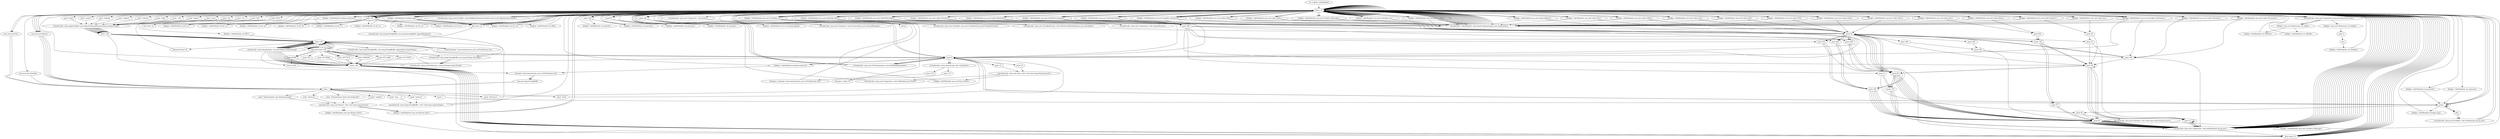digraph "" {
    "r0 := @this: AdvBodyInd"
    "load.r r0"
    "r0 := @this: AdvBodyInd"->"load.r r0";
    "push \"bodyok\""
    "load.r r0"->"push \"bodyok\"";
    "virtualinvoke <java.applet.Applet: java.lang.String getParameter(java.lang.String)>"
    "push \"bodyok\""->"virtualinvoke <java.applet.Applet: java.lang.String getParameter(java.lang.String)>";
    "store.r r87"
    "virtualinvoke <java.applet.Applet: java.lang.String getParameter(java.lang.String)>"->"store.r r87";
    "load.r r87"
    "store.r r87"->"load.r r87";
    "ifnonnull load.r r87"
    "load.r r87"->"ifnonnull load.r r87";
    "push 15648347"
    "ifnonnull load.r r87"->"push 15648347";
    "store.i r87"
    "push 15648347"->"store.i r87";
    "goto load.r r0"
    "store.i r87"->"goto load.r r0";
    "goto load.r r0"->"load.r r0";
    "load.i r87"
    "load.r r0"->"load.i r87";
    "fieldput <AdvBodyInd: int bC_o>"
    "load.i r87"->"fieldput <AdvBodyInd: int bC_o>";
    "fieldput <AdvBodyInd: int bC_o>"->"load.r r0";
    "push \"bodyzu\""
    "load.r r0"->"push \"bodyzu\"";
    "push \"bodyzu\""->"virtualinvoke <java.applet.Applet: java.lang.String getParameter(java.lang.String)>";
    "virtualinvoke <java.applet.Applet: java.lang.String getParameter(java.lang.String)>"->"store.r r87";
    "store.r r87"->"load.r r87";
    "load.r r87"->"ifnonnull load.r r87";
    "push 16711680"
    "ifnonnull load.r r87"->"push 16711680";
    "push 16711680"->"store.i r87";
    "store.i r87"->"goto load.r r0";
    "goto load.r r0"->"load.r r0";
    "load.r r0"->"load.i r87";
    "fieldput <AdvBodyInd: int bC_z>"
    "load.i r87"->"fieldput <AdvBodyInd: int bC_z>";
    "fieldput <AdvBodyInd: int bC_z>"->"load.r r0";
    "push \"zuduen\""
    "load.r r0"->"push \"zuduen\"";
    "push \"zuduen\""->"virtualinvoke <java.applet.Applet: java.lang.String getParameter(java.lang.String)>";
    "virtualinvoke <java.applet.Applet: java.lang.String getParameter(java.lang.String)>"->"store.r r87";
    "store.r r87"->"load.r r87";
    "load.r r87"->"ifnonnull load.r r87";
    "push 16715535"
    "ifnonnull load.r r87"->"push 16715535";
    "push 16715535"->"store.i r87";
    "store.i r87"->"goto load.r r0";
    "goto load.r r0"->"load.r r0";
    "load.r r0"->"load.i r87";
    "fieldput <AdvBodyInd: int bC_d>"
    "load.i r87"->"fieldput <AdvBodyInd: int bC_d>";
    "fieldput <AdvBodyInd: int bC_d>"->"load.r r0";
    "push \"kopf\""
    "load.r r0"->"push \"kopf\"";
    "push \"kopf\""->"virtualinvoke <java.applet.Applet: java.lang.String getParameter(java.lang.String)>";
    "virtualinvoke <java.applet.Applet: java.lang.String getParameter(java.lang.String)>"->"store.r r87";
    "store.r r87"->"load.r r87";
    "load.r r87"->"ifnonnull load.r r87";
    "ifnonnull load.r r87"->"push 15648347";
    "push 15648347"->"store.i r87";
    "store.i r87"->"goto load.r r0";
    "goto load.r r0"->"load.r r0";
    "load.r r0"->"load.i r87";
    "fieldput <AdvBodyInd: int bC_k>"
    "load.i r87"->"fieldput <AdvBodyInd: int bC_k>";
    "fieldput <AdvBodyInd: int bC_k>"->"load.r r0";
    "push \"viel\""
    "load.r r0"->"push \"viel\"";
    "push \"viel\""->"virtualinvoke <java.applet.Applet: java.lang.String getParameter(java.lang.String)>";
    "virtualinvoke <java.applet.Applet: java.lang.String getParameter(java.lang.String)>"->"store.r r87";
    "store.r r87"->"load.r r87";
    "load.r r87"->"ifnonnull load.r r87";
    "push 0"
    "ifnonnull load.r r87"->"push 0";
    "push 0"->"store.i r87";
    "store.i r87"->"goto load.r r0";
    "goto load.r r0"->"load.r r0";
    "load.r r0"->"load.i r87";
    "fieldput <AdvBodyInd: int bC_v>"
    "load.i r87"->"fieldput <AdvBodyInd: int bC_v>";
    "fieldput <AdvBodyInd: int bC_v>"->"load.r r0";
    "push \"augen\""
    "load.r r0"->"push \"augen\"";
    "push \"augen\""->"virtualinvoke <java.applet.Applet: java.lang.String getParameter(java.lang.String)>";
    "virtualinvoke <java.applet.Applet: java.lang.String getParameter(java.lang.String)>"->"store.r r87";
    "store.r r87"->"load.r r87";
    "load.r r87"->"ifnonnull load.r r87";
    "push 255"
    "ifnonnull load.r r87"->"push 255";
    "push 255"->"store.i r87";
    "store.i r87"->"goto load.r r0";
    "goto load.r r0"->"load.r r0";
    "load.r r0"->"load.i r87";
    "fieldput <AdvBodyInd: int bC_a>"
    "load.i r87"->"fieldput <AdvBodyInd: int bC_a>";
    "fieldput <AdvBodyInd: int bC_a>"->"load.r r0";
    "push \"nase\""
    "load.r r0"->"push \"nase\"";
    "push \"nase\""->"virtualinvoke <java.applet.Applet: java.lang.String getParameter(java.lang.String)>";
    "virtualinvoke <java.applet.Applet: java.lang.String getParameter(java.lang.String)>"->"store.r r87";
    "store.r r87"->"load.r r87";
    "load.r r87"->"ifnonnull load.r r87";
    "push 16776960"
    "ifnonnull load.r r87"->"push 16776960";
    "push 16776960"->"store.i r87";
    "store.i r87"->"goto load.r r0";
    "goto load.r r0"->"load.r r0";
    "load.r r0"->"load.i r87";
    "fieldput <AdvBodyInd: int bC_n>"
    "load.i r87"->"fieldput <AdvBodyInd: int bC_n>";
    "fieldput <AdvBodyInd: int bC_n>"->"load.r r0";
    "push \"ok\""
    "load.r r0"->"push \"ok\"";
    "push \"ok\""->"virtualinvoke <java.applet.Applet: java.lang.String getParameter(java.lang.String)>";
    "virtualinvoke <java.applet.Applet: java.lang.String getParameter(java.lang.String)>"->"store.r r87";
    "store.r r87"->"load.r r87";
    "load.r r87"->"ifnonnull load.r r87";
    "push 65280"
    "ifnonnull load.r r87"->"push 65280";
    "push 65280"->"store.i r87";
    "store.i r87"->"goto load.r r0";
    "goto load.r r0"->"load.r r0";
    "load.r r0"->"load.i r87";
    "fieldput <AdvBodyInd: int bC_b>"
    "load.i r87"->"fieldput <AdvBodyInd: int bC_b>";
    "fieldput <AdvBodyInd: int bC_b>"->"load.r r0";
    "push \"wi\""
    "load.r r0"->"push \"wi\"";
    "push \"wi\""->"virtualinvoke <java.applet.Applet: java.lang.String getParameter(java.lang.String)>";
    "virtualinvoke <java.applet.Applet: java.lang.String getParameter(java.lang.String)>"->"store.r r87";
    "store.r r87"->"load.r r87";
    "load.r r87"->"ifnonnull load.r r87";
    "push 16777215"
    "ifnonnull load.r r87"->"push 16777215";
    "push 16777215"->"store.i r87";
    "store.i r87"->"goto load.r r0";
    "goto load.r r0"->"load.r r0";
    "load.r r0"->"load.i r87";
    "fieldput <AdvBodyInd: int bC_w>"
    "load.i r87"->"fieldput <AdvBodyInd: int bC_w>";
    "fieldput <AdvBodyInd: int bC_w>"->"load.r r0";
    "push \"bxc\""
    "load.r r0"->"push \"bxc\"";
    "push \"bxc\""->"virtualinvoke <java.applet.Applet: java.lang.String getParameter(java.lang.String)>";
    "virtualinvoke <java.applet.Applet: java.lang.String getParameter(java.lang.String)>"->"store.r r87";
    "store.r r87"->"load.r r87";
    "load.r r87"->"ifnonnull load.r r87";
    "ifnonnull load.r r87"->"push 65280";
    "store.i $i19"
    "push 65280"->"store.i $i19";
    "store.i $i19"->"goto load.r r0";
    "goto load.r r0"->"load.r r0";
    "load.i $i19"
    "load.r r0"->"load.i $i19";
    "fieldput <AdvBodyInd: int bXC>"
    "load.i $i19"->"fieldput <AdvBodyInd: int bXC>";
    "fieldput <AdvBodyInd: int bXC>"->"load.r r87";
    "load.r r87"->"ifnonnull load.r r87";
    "ifnonnull load.r r87"->"push 16777215";
    "push 16777215"->"store.i r87";
    "store.i r87"->"goto load.r r0";
    "goto load.r r0"->"load.r r0";
    "load.r r0"->"load.i r87";
    "fieldput <AdvBodyInd: int bXD>"
    "load.i r87"->"fieldput <AdvBodyInd: int bXD>";
    "fieldput <AdvBodyInd: int bXD>"->"load.r r0";
    "push \"lang\""
    "load.r r0"->"push \"lang\"";
    "push \"lang\""->"virtualinvoke <java.applet.Applet: java.lang.String getParameter(java.lang.String)>";
    "virtualinvoke <java.applet.Applet: java.lang.String getParameter(java.lang.String)>"->"store.r r87";
    "store.r r87"->"load.r r87";
    "ifnull staticget <java.lang.System: java.io.PrintStream out>"
    "load.r r87"->"ifnull staticget <java.lang.System: java.io.PrintStream out>";
    "ifnull staticget <java.lang.System: java.io.PrintStream out>"->"load.r r87";
    "load.r r87"->"push 0";
    "virtualinvoke <java.lang.String: char charAt(int)>"
    "push 0"->"virtualinvoke <java.lang.String: char charAt(int)>";
    "push 101"
    "virtualinvoke <java.lang.String: char charAt(int)>"->"push 101";
    "ifcmpne.c staticget <java.lang.System: java.io.PrintStream out>"
    "push 101"->"ifcmpne.c staticget <java.lang.System: java.io.PrintStream out>";
    "ifcmpne.c staticget <java.lang.System: java.io.PrintStream out>"->"load.r r0";
    "push 1"
    "load.r r0"->"push 1";
    "fieldput <AdvBodyInd: boolean eng>"
    "push 1"->"fieldput <AdvBodyInd: boolean eng>";
    "fieldput <AdvBodyInd: boolean eng>"->"load.r r0";
    "load.r r0"->"push 0";
    "fieldput <AdvBodyInd: boolean metrisch>"
    "push 0"->"fieldput <AdvBodyInd: boolean metrisch>";
    "staticget <java.lang.System: java.io.PrintStream out>"
    "fieldput <AdvBodyInd: boolean metrisch>"->"staticget <java.lang.System: java.io.PrintStream out>";
    "new java.lang.StringBuffer"
    "staticget <java.lang.System: java.io.PrintStream out>"->"new java.lang.StringBuffer";
    "dup1.r"
    "new java.lang.StringBuffer"->"dup1.r";
    "push \"eng     =\""
    "dup1.r"->"push \"eng     =\"";
    "specialinvoke <java.lang.StringBuffer: void <init>(java.lang.String)>"
    "push \"eng     =\""->"specialinvoke <java.lang.StringBuffer: void <init>(java.lang.String)>";
    "specialinvoke <java.lang.StringBuffer: void <init>(java.lang.String)>"->"load.r r0";
    "fieldget <AdvBodyInd: boolean eng>"
    "load.r r0"->"fieldget <AdvBodyInd: boolean eng>";
    "virtualinvoke <java.lang.StringBuffer: java.lang.StringBuffer append(boolean)>"
    "fieldget <AdvBodyInd: boolean eng>"->"virtualinvoke <java.lang.StringBuffer: java.lang.StringBuffer append(boolean)>";
    "virtualinvoke <java.lang.StringBuffer: java.lang.String toString()>"
    "virtualinvoke <java.lang.StringBuffer: java.lang.StringBuffer append(boolean)>"->"virtualinvoke <java.lang.StringBuffer: java.lang.String toString()>";
    "virtualinvoke <java.io.PrintStream: void println(java.lang.String)>"
    "virtualinvoke <java.lang.StringBuffer: java.lang.String toString()>"->"virtualinvoke <java.io.PrintStream: void println(java.lang.String)>";
    "virtualinvoke <java.io.PrintStream: void println(java.lang.String)>"->"load.r r0";
    "push \"metric\""
    "load.r r0"->"push \"metric\"";
    "push \"metric\""->"virtualinvoke <java.applet.Applet: java.lang.String getParameter(java.lang.String)>";
    "virtualinvoke <java.applet.Applet: java.lang.String getParameter(java.lang.String)>"->"store.r r87";
    "store.r r87"->"staticget <java.lang.System: java.io.PrintStream out>";
    "staticget <java.lang.System: java.io.PrintStream out>"->"new java.lang.StringBuffer";
    "new java.lang.StringBuffer"->"dup1.r";
    "push \"metric=\""
    "dup1.r"->"push \"metric=\"";
    "push \"metric=\""->"specialinvoke <java.lang.StringBuffer: void <init>(java.lang.String)>";
    "specialinvoke <java.lang.StringBuffer: void <init>(java.lang.String)>"->"load.r r87";
    "virtualinvoke <java.lang.StringBuffer: java.lang.StringBuffer append(java.lang.String)>"
    "load.r r87"->"virtualinvoke <java.lang.StringBuffer: java.lang.StringBuffer append(java.lang.String)>";
    "virtualinvoke <java.lang.StringBuffer: java.lang.StringBuffer append(java.lang.String)>"->"virtualinvoke <java.lang.StringBuffer: java.lang.String toString()>";
    "virtualinvoke <java.lang.StringBuffer: java.lang.String toString()>"->"virtualinvoke <java.io.PrintStream: void println(java.lang.String)>";
    "virtualinvoke <java.io.PrintStream: void println(java.lang.String)>"->"load.r r87";
    "ifnonnull load.r r0"
    "load.r r87"->"ifnonnull load.r r0";
    "ifnonnull load.r r0"->"load.r r0";
    "fieldget <AdvBodyInd: boolean metrisch>"
    "load.r r0"->"fieldget <AdvBodyInd: boolean metrisch>";
    "ifne load.r r0"
    "fieldget <AdvBodyInd: boolean metrisch>"->"ifne load.r r0";
    "ifne load.r r0"->"load.r r0";
    "load.r r0"->"fieldget <AdvBodyInd: boolean metrisch>";
    "ifeq load.r r0"
    "fieldget <AdvBodyInd: boolean metrisch>"->"ifeq load.r r0";
    "ifeq load.r r0"->"load.r r87";
    "load.r r87"->"push 0";
    "push 0"->"virtualinvoke <java.lang.String: char charAt(int)>";
    "push 117"
    "virtualinvoke <java.lang.String: char charAt(int)>"->"push 117";
    "ifcmpne.c load.r r0"
    "push 117"->"ifcmpne.c load.r r0";
    "ifcmpne.c load.r r0"->"load.r r0";
    "load.r r0"->"push 0";
    "push 0"->"fieldput <AdvBodyInd: boolean metrisch>";
    "fieldput <AdvBodyInd: boolean metrisch>"->"load.r r0";
    "push 330"
    "load.r r0"->"push 330";
    "fieldput <AdvBodyInd: int gewicht>"
    "push 330"->"fieldput <AdvBodyInd: int gewicht>";
    "fieldput <AdvBodyInd: int gewicht>"->"load.r r0";
    "load.r r0"->"push 330";
    "fieldput <AdvBodyInd: int gewichti>"
    "push 330"->"fieldput <AdvBodyInd: int gewichti>";
    "fieldput <AdvBodyInd: int gewichti>"->"load.r r0";
    "push 87"
    "load.r r0"->"push 87";
    "fieldput <AdvBodyInd: int groessei>"
    "push 87"->"fieldput <AdvBodyInd: int groessei>";
    "fieldput <AdvBodyInd: int groessei>"->"load.r r0";
    "load.r r0"->"push 87";
    "fieldput <AdvBodyInd: int groesse>"
    "push 87"->"fieldput <AdvBodyInd: int groesse>";
    "fieldput <AdvBodyInd: int groesse>"->"load.r r0";
    "fieldget <AdvBodyInd: java.awt.Scrollbar sbGewicht>"
    "load.r r0"->"fieldget <AdvBodyInd: java.awt.Scrollbar sbGewicht>";
    "fieldget <AdvBodyInd: java.awt.Scrollbar sbGewicht>"->"push 0";
    "push 0"->"push 1";
    "push 1"->"push 1";
    "push 1"->"load.r r0";
    "fieldget <AdvBodyInd: int gewichti>"
    "load.r r0"->"fieldget <AdvBodyInd: int gewichti>";
    "fieldget <AdvBodyInd: int gewichti>"->"push 1";
    "add.i"
    "push 1"->"add.i";
    "virtualinvoke <java.awt.Scrollbar: void setValues(int,int,int,int)>"
    "add.i"->"virtualinvoke <java.awt.Scrollbar: void setValues(int,int,int,int)>";
    "virtualinvoke <java.awt.Scrollbar: void setValues(int,int,int,int)>"->"load.r r0";
    "fieldget <AdvBodyInd: java.awt.Scrollbar sbGroesse>"
    "load.r r0"->"fieldget <AdvBodyInd: java.awt.Scrollbar sbGroesse>";
    "fieldget <AdvBodyInd: java.awt.Scrollbar sbGroesse>"->"push 0";
    "push 0"->"push 1";
    "push 1"->"push 1";
    "push 1"->"load.r r0";
    "fieldget <AdvBodyInd: int groessei>"
    "load.r r0"->"fieldget <AdvBodyInd: int groessei>";
    "fieldget <AdvBodyInd: int groessei>"->"push 1";
    "push 1"->"add.i";
    "add.i"->"virtualinvoke <java.awt.Scrollbar: void setValues(int,int,int,int)>";
    "virtualinvoke <java.awt.Scrollbar: void setValues(int,int,int,int)>"->"load.r r0";
    "fieldget <AdvBodyInd: java.awt.Checkbox cu>"
    "load.r r0"->"fieldget <AdvBodyInd: java.awt.Checkbox cu>";
    "virtualinvoke <java.awt.Checkbox: java.awt.CheckboxGroup getCheckboxGroup()>"
    "fieldget <AdvBodyInd: java.awt.Checkbox cu>"->"virtualinvoke <java.awt.Checkbox: java.awt.CheckboxGroup getCheckboxGroup()>";
    "virtualinvoke <java.awt.Checkbox: java.awt.CheckboxGroup getCheckboxGroup()>"->"load.r r0";
    "load.r r0"->"fieldget <AdvBodyInd: java.awt.Checkbox cu>";
    "virtualinvoke <java.awt.CheckboxGroup: void setSelectedCheckbox(java.awt.Checkbox)>"
    "fieldget <AdvBodyInd: java.awt.Checkbox cu>"->"virtualinvoke <java.awt.CheckboxGroup: void setSelectedCheckbox(java.awt.Checkbox)>";
    "virtualinvoke <java.awt.CheckboxGroup: void setSelectedCheckbox(java.awt.Checkbox)>"->"load.r r0";
    "push null"
    "load.r r0"->"push null";
    "fieldput <AdvBodyInd: java.awt.Image bgimg>"
    "push null"->"fieldput <AdvBodyInd: java.awt.Image bgimg>";
    "fieldput <AdvBodyInd: java.awt.Image bgimg>"->"load.r r0";
    "load.r r0"->"push null";
    "virtualinvoke <java.awt.Container: void setLayout(java.awt.LayoutManager)>"
    "push null"->"virtualinvoke <java.awt.Container: void setLayout(java.awt.LayoutManager)>";
    "virtualinvoke <java.awt.Container: void setLayout(java.awt.LayoutManager)>"->"load.r r0";
    "new java.awt.Font"
    "load.r r0"->"new java.awt.Font";
    "new java.awt.Font"->"dup1.r";
    "push \"Helvetica\""
    "dup1.r"->"push \"Helvetica\"";
    "push \"Helvetica\""->"push 0";
    "push 14"
    "push 0"->"push 14";
    "specialinvoke <java.awt.Font: void <init>(java.lang.String,int,int)>"
    "push 14"->"specialinvoke <java.awt.Font: void <init>(java.lang.String,int,int)>";
    "virtualinvoke <java.awt.Component: void setFont(java.awt.Font)>"
    "specialinvoke <java.awt.Font: void <init>(java.lang.String,int,int)>"->"virtualinvoke <java.awt.Component: void setFont(java.awt.Font)>";
    "virtualinvoke <java.awt.Component: void setFont(java.awt.Font)>"->"load.r r0";
    "load.r r0"->"new java.awt.Font";
    "new java.awt.Font"->"dup1.r";
    "push \"Arial\""
    "dup1.r"->"push \"Arial\"";
    "push \"Arial\""->"push 0";
    "push 12"
    "push 0"->"push 12";
    "push 12"->"specialinvoke <java.awt.Font: void <init>(java.lang.String,int,int)>";
    "fieldput <AdvBodyInd: java.awt.Font wFont>"
    "specialinvoke <java.awt.Font: void <init>(java.lang.String,int,int)>"->"fieldput <AdvBodyInd: java.awt.Font wFont>";
    "fieldput <AdvBodyInd: java.awt.Font wFont>"->"load.r r0";
    "load.r r0"->"fieldget <AdvBodyInd: boolean eng>";
    "fieldget <AdvBodyInd: boolean eng>"->"ifeq load.r r0";
    "ifeq load.r r0"->"load.r r0";
    "new java.awt.Button"
    "load.r r0"->"new java.awt.Button";
    "new java.awt.Button"->"dup1.r";
    "push \"informationes about the bodyindex\""
    "dup1.r"->"push \"informationes about the bodyindex\"";
    "specialinvoke <java.awt.Button: void <init>(java.lang.String)>"
    "push \"informationes about the bodyindex\""->"specialinvoke <java.awt.Button: void <init>(java.lang.String)>";
    "fieldput <AdvBodyInd: java.awt.Button info1>"
    "specialinvoke <java.awt.Button: void <init>(java.lang.String)>"->"fieldput <AdvBodyInd: java.awt.Button info1>";
    "fieldput <AdvBodyInd: java.awt.Button info1>"->"load.r r0";
    "load.r r0"->"new java.awt.Button";
    "new java.awt.Button"->"dup1.r";
    "push \"english\""
    "dup1.r"->"push \"english\"";
    "push \"english\""->"specialinvoke <java.awt.Button: void <init>(java.lang.String)>";
    "fieldput <AdvBodyInd: java.awt.Button info2>"
    "specialinvoke <java.awt.Button: void <init>(java.lang.String)>"->"fieldput <AdvBodyInd: java.awt.Button info2>";
    "fieldput <AdvBodyInd: java.awt.Button info2>"->"goto load.r r0";
    "goto load.r r0"->"load.r r0";
    "load.r r0"->"fieldget <AdvBodyInd: java.awt.Scrollbar sbGroesse>";
    "fieldget <AdvBodyInd: java.awt.Scrollbar sbGroesse>"->"load.r r0";
    "virtualinvoke <java.awt.Scrollbar: void addAdjustmentListener(java.awt.event.AdjustmentListener)>"
    "load.r r0"->"virtualinvoke <java.awt.Scrollbar: void addAdjustmentListener(java.awt.event.AdjustmentListener)>";
    "virtualinvoke <java.awt.Scrollbar: void addAdjustmentListener(java.awt.event.AdjustmentListener)>"->"load.r r0";
    "load.r r0"->"fieldget <AdvBodyInd: java.awt.Scrollbar sbGewicht>";
    "fieldget <AdvBodyInd: java.awt.Scrollbar sbGewicht>"->"load.r r0";
    "load.r r0"->"virtualinvoke <java.awt.Scrollbar: void addAdjustmentListener(java.awt.event.AdjustmentListener)>";
    "virtualinvoke <java.awt.Scrollbar: void addAdjustmentListener(java.awt.event.AdjustmentListener)>"->"load.r r0";
    "load.r r0"->"load.r r0";
    "fieldget <AdvBodyInd: java.awt.Label slmetric>"
    "load.r r0"->"fieldget <AdvBodyInd: java.awt.Label slmetric>";
    "virtualinvoke <AdvBodyInd: void insertComponent(java.awt.Component)>"
    "fieldget <AdvBodyInd: java.awt.Label slmetric>"->"virtualinvoke <AdvBodyInd: void insertComponent(java.awt.Component)>";
    "virtualinvoke <AdvBodyInd: void insertComponent(java.awt.Component)>"->"load.r r0";
    "load.r r0"->"load.r r0";
    "fieldget <AdvBodyInd: java.awt.Label slus>"
    "load.r r0"->"fieldget <AdvBodyInd: java.awt.Label slus>";
    "fieldget <AdvBodyInd: java.awt.Label slus>"->"virtualinvoke <AdvBodyInd: void insertComponent(java.awt.Component)>";
    "virtualinvoke <AdvBodyInd: void insertComponent(java.awt.Component)>"->"load.r r0";
    "load.r r0"->"load.r r0";
    "fieldget <AdvBodyInd: java.awt.Button info1>"
    "load.r r0"->"fieldget <AdvBodyInd: java.awt.Button info1>";
    "fieldget <AdvBodyInd: java.awt.Button info1>"->"virtualinvoke <AdvBodyInd: void insertComponent(java.awt.Component)>";
    "virtualinvoke <AdvBodyInd: void insertComponent(java.awt.Component)>"->"load.r r0";
    "load.r r0"->"load.r r0";
    "fieldget <AdvBodyInd: java.awt.Checkbox cm>"
    "load.r r0"->"fieldget <AdvBodyInd: java.awt.Checkbox cm>";
    "fieldget <AdvBodyInd: java.awt.Checkbox cm>"->"virtualinvoke <AdvBodyInd: void insertComponent(java.awt.Component)>";
    "virtualinvoke <AdvBodyInd: void insertComponent(java.awt.Component)>"->"load.r r0";
    "load.r r0"->"load.r r0";
    "load.r r0"->"fieldget <AdvBodyInd: java.awt.Checkbox cu>";
    "fieldget <AdvBodyInd: java.awt.Checkbox cu>"->"virtualinvoke <AdvBodyInd: void insertComponent(java.awt.Component)>";
    "virtualinvoke <AdvBodyInd: void insertComponent(java.awt.Component)>"->"load.r r0";
    "load.r r0"->"load.r r0";
    "fieldget <AdvBodyInd: java.awt.TextField alter>"
    "load.r r0"->"fieldget <AdvBodyInd: java.awt.TextField alter>";
    "fieldget <AdvBodyInd: java.awt.TextField alter>"->"virtualinvoke <AdvBodyInd: void insertComponent(java.awt.Component)>";
    "virtualinvoke <AdvBodyInd: void insertComponent(java.awt.Component)>"->"load.r r0";
    "load.r r0"->"load.r r0";
    "load.r r0"->"fieldget <AdvBodyInd: java.awt.Scrollbar sbGroesse>";
    "fieldget <AdvBodyInd: java.awt.Scrollbar sbGroesse>"->"virtualinvoke <AdvBodyInd: void insertComponent(java.awt.Component)>";
    "virtualinvoke <AdvBodyInd: void insertComponent(java.awt.Component)>"->"load.r r0";
    "load.r r0"->"load.r r0";
    "load.r r0"->"fieldget <AdvBodyInd: java.awt.Scrollbar sbGewicht>";
    "fieldget <AdvBodyInd: java.awt.Scrollbar sbGewicht>"->"virtualinvoke <AdvBodyInd: void insertComponent(java.awt.Component)>";
    "virtualinvoke <AdvBodyInd: void insertComponent(java.awt.Component)>"->"load.r r0";
    "load.r r0"->"fieldget <AdvBodyInd: boolean eng>";
    "fieldget <AdvBodyInd: boolean eng>"->"ifeq load.r r0";
    "ifeq load.r r0"->"load.r r0";
    "load.r r0"->"load.r r0";
    "fieldget <AdvBodyInd: java.awt.Label slAltere>"
    "load.r r0"->"fieldget <AdvBodyInd: java.awt.Label slAltere>";
    "fieldget <AdvBodyInd: java.awt.Label slAltere>"->"virtualinvoke <AdvBodyInd: void insertComponent(java.awt.Component)>";
    "virtualinvoke <AdvBodyInd: void insertComponent(java.awt.Component)>"->"load.r r0";
    "load.r r0"->"load.r r0";
    "fieldget <AdvBodyInd: java.awt.Label slGroessee>"
    "load.r r0"->"fieldget <AdvBodyInd: java.awt.Label slGroessee>";
    "fieldget <AdvBodyInd: java.awt.Label slGroessee>"->"virtualinvoke <AdvBodyInd: void insertComponent(java.awt.Component)>";
    "virtualinvoke <AdvBodyInd: void insertComponent(java.awt.Component)>"->"load.r r0";
    "load.r r0"->"load.r r0";
    "fieldget <AdvBodyInd: java.awt.Label slGewichte>"
    "load.r r0"->"fieldget <AdvBodyInd: java.awt.Label slGewichte>";
    "fieldget <AdvBodyInd: java.awt.Label slGewichte>"->"virtualinvoke <AdvBodyInd: void insertComponent(java.awt.Component)>";
    "virtualinvoke <AdvBodyInd: void insertComponent(java.awt.Component)>"->"load.r r0";
    "load.r r0"->"load.r r0";
    "fieldget <AdvBodyInd: java.awt.Label slGre>"
    "load.r r0"->"fieldget <AdvBodyInd: java.awt.Label slGre>";
    "fieldget <AdvBodyInd: java.awt.Label slGre>"->"virtualinvoke <AdvBodyInd: void insertComponent(java.awt.Component)>";
    "virtualinvoke <AdvBodyInd: void insertComponent(java.awt.Component)>"->"load.r r0";
    "load.r r0"->"load.r r0";
    "fieldget <AdvBodyInd: java.awt.Label slGee>"
    "load.r r0"->"fieldget <AdvBodyInd: java.awt.Label slGee>";
    "fieldget <AdvBodyInd: java.awt.Label slGee>"->"virtualinvoke <AdvBodyInd: void insertComponent(java.awt.Component)>";
    "virtualinvoke <AdvBodyInd: void insertComponent(java.awt.Component)>"->"load.r r0";
    "load.r r0"->"load.r r0";
    "fieldget <AdvBodyInd: java.awt.Label slZ1e>"
    "load.r r0"->"fieldget <AdvBodyInd: java.awt.Label slZ1e>";
    "fieldget <AdvBodyInd: java.awt.Label slZ1e>"->"virtualinvoke <AdvBodyInd: void insertComponent(java.awt.Component)>";
    "virtualinvoke <AdvBodyInd: void insertComponent(java.awt.Component)>"->"load.r r0";
    "load.r r0"->"load.r r0";
    "fieldget <AdvBodyInd: java.awt.Label slZ2e>"
    "load.r r0"->"fieldget <AdvBodyInd: java.awt.Label slZ2e>";
    "fieldget <AdvBodyInd: java.awt.Label slZ2e>"->"virtualinvoke <AdvBodyInd: void insertComponent(java.awt.Component)>";
    "virtualinvoke <AdvBodyInd: void insertComponent(java.awt.Component)>"->"load.r r0";
    "load.r r0"->"load.r r0";
    "fieldget <AdvBodyInd: java.awt.Label slZ3e>"
    "load.r r0"->"fieldget <AdvBodyInd: java.awt.Label slZ3e>";
    "fieldget <AdvBodyInd: java.awt.Label slZ3e>"->"virtualinvoke <AdvBodyInd: void insertComponent(java.awt.Component)>";
    "virtualinvoke <AdvBodyInd: void insertComponent(java.awt.Component)>"->"goto load.r r0";
    "goto load.r r0"->"load.r r0";
    "new java.awt.TextArea"
    "load.r r0"->"new java.awt.TextArea";
    "new java.awt.TextArea"->"dup1.r";
    "push \"\""
    "dup1.r"->"push \"\"";
    "push \"\""->"push 1";
    "push 40"
    "push 1"->"push 40";
    "specialinvoke <java.awt.TextArea: void <init>(java.lang.String,int,int)>"
    "push 40"->"specialinvoke <java.awt.TextArea: void <init>(java.lang.String,int,int)>";
    "fieldput <AdvBodyInd: java.awt.TextArea tMessage>"
    "specialinvoke <java.awt.TextArea: void <init>(java.lang.String,int,int)>"->"fieldput <AdvBodyInd: java.awt.TextArea tMessage>";
    "fieldput <AdvBodyInd: java.awt.TextArea tMessage>"->"load.r r0";
    "load.r r0"->"load.r r0";
    "fieldget <AdvBodyInd: java.awt.TextArea tMessage>"
    "load.r r0"->"fieldget <AdvBodyInd: java.awt.TextArea tMessage>";
    "fieldget <AdvBodyInd: java.awt.TextArea tMessage>"->"virtualinvoke <AdvBodyInd: void insertComponent(java.awt.Component)>";
    "virtualinvoke <AdvBodyInd: void insertComponent(java.awt.Component)>"->"load.r r0";
    "load.r r0"->"load.r r0";
    "fieldget <AdvBodyInd: java.awt.TextField status>"
    "load.r r0"->"fieldget <AdvBodyInd: java.awt.TextField status>";
    "fieldget <AdvBodyInd: java.awt.TextField status>"->"virtualinvoke <AdvBodyInd: void insertComponent(java.awt.Component)>";
    "virtualinvoke <AdvBodyInd: void insertComponent(java.awt.Component)>"->"load.r r0";
    "load.r r0"->"load.r r0";
    "fieldget <AdvBodyInd: java.awt.TextField infoge>"
    "load.r r0"->"fieldget <AdvBodyInd: java.awt.TextField infoge>";
    "fieldget <AdvBodyInd: java.awt.TextField infoge>"->"virtualinvoke <AdvBodyInd: void insertComponent(java.awt.Component)>";
    "virtualinvoke <AdvBodyInd: void insertComponent(java.awt.Component)>"->"load.r r0";
    "load.r r0"->"load.r r0";
    "fieldget <AdvBodyInd: java.awt.TextField comment>"
    "load.r r0"->"fieldget <AdvBodyInd: java.awt.TextField comment>";
    "fieldget <AdvBodyInd: java.awt.TextField comment>"->"virtualinvoke <AdvBodyInd: void insertComponent(java.awt.Component)>";
    "virtualinvoke <AdvBodyInd: void insertComponent(java.awt.Component)>"->"load.r r0";
    "load.r r0"->"fieldget <AdvBodyInd: boolean eng>";
    "fieldget <AdvBodyInd: boolean eng>"->"ifeq load.r r0";
    "ifeq load.r r0"->"load.r r0";
    "load.r r0"->"fieldget <AdvBodyInd: java.awt.Label slAltere>";
    "push 30"
    "fieldget <AdvBodyInd: java.awt.Label slAltere>"->"push 30";
    "push 5"
    "push 30"->"push 5";
    "push 150"
    "push 5"->"push 150";
    "push 20"
    "push 150"->"push 20";
    "virtualinvoke <java.awt.Component: void setBounds(int,int,int,int)>"
    "push 20"->"virtualinvoke <java.awt.Component: void setBounds(int,int,int,int)>";
    "virtualinvoke <java.awt.Component: void setBounds(int,int,int,int)>"->"load.r r0";
    "load.r r0"->"fieldget <AdvBodyInd: java.awt.Label slGroessee>";
    "push 100"
    "fieldget <AdvBodyInd: java.awt.Label slGroessee>"->"push 100";
    "push 100"->"push 30";
    "push 60"
    "push 30"->"push 60";
    "push 60"->"push 20";
    "push 20"->"virtualinvoke <java.awt.Component: void setBounds(int,int,int,int)>";
    "virtualinvoke <java.awt.Component: void setBounds(int,int,int,int)>"->"load.r r0";
    "load.r r0"->"fieldget <AdvBodyInd: java.awt.Label slGewichte>";
    "push 180"
    "fieldget <AdvBodyInd: java.awt.Label slGewichte>"->"push 180";
    "push 180"->"push 30";
    "push 30"->"push 60";
    "push 60"->"push 20";
    "push 20"->"virtualinvoke <java.awt.Component: void setBounds(int,int,int,int)>";
    "virtualinvoke <java.awt.Component: void setBounds(int,int,int,int)>"->"load.r r0";
    "load.r r0"->"fieldget <AdvBodyInd: java.awt.Label slGre>";
    "fieldget <AdvBodyInd: java.awt.Label slGre>"->"push 30";
    "push 120"
    "push 30"->"push 120";
    "push 55"
    "push 120"->"push 55";
    "push 55"->"push 20";
    "push 20"->"virtualinvoke <java.awt.Component: void setBounds(int,int,int,int)>";
    "virtualinvoke <java.awt.Component: void setBounds(int,int,int,int)>"->"load.r r0";
    "load.r r0"->"fieldget <AdvBodyInd: java.awt.Label slGee>";
    "push 250"
    "fieldget <AdvBodyInd: java.awt.Label slGee>"->"push 250";
    "push 250"->"push 120";
    "push 50"
    "push 120"->"push 50";
    "push 50"->"push 20";
    "push 20"->"virtualinvoke <java.awt.Component: void setBounds(int,int,int,int)>";
    "virtualinvoke <java.awt.Component: void setBounds(int,int,int,int)>"->"load.r r0";
    "load.r r0"->"fieldget <AdvBodyInd: java.awt.Label slZ1e>";
    "fieldget <AdvBodyInd: java.awt.Label slZ1e>"->"push 30";
    "push 220"
    "push 30"->"push 220";
    "push 140"
    "push 220"->"push 140";
    "push 140"->"push 20";
    "push 20"->"virtualinvoke <java.awt.Component: void setBounds(int,int,int,int)>";
    "virtualinvoke <java.awt.Component: void setBounds(int,int,int,int)>"->"load.r r0";
    "load.r r0"->"fieldget <AdvBodyInd: java.awt.Label slZ2e>";
    "fieldget <AdvBodyInd: java.awt.Label slZ2e>"->"push 30";
    "push 240"
    "push 30"->"push 240";
    "push 240"->"push 140";
    "push 140"->"push 20";
    "push 20"->"virtualinvoke <java.awt.Component: void setBounds(int,int,int,int)>";
    "virtualinvoke <java.awt.Component: void setBounds(int,int,int,int)>"->"load.r r0";
    "load.r r0"->"fieldget <AdvBodyInd: java.awt.Label slZ3e>";
    "fieldget <AdvBodyInd: java.awt.Label slZ3e>"->"push 30";
    "push 260"
    "push 30"->"push 260";
    "push 260"->"push 140";
    "push 140"->"push 20";
    "push 20"->"virtualinvoke <java.awt.Component: void setBounds(int,int,int,int)>";
    "virtualinvoke <java.awt.Component: void setBounds(int,int,int,int)>"->"goto load.r r0";
    "goto load.r r0"->"load.r r0";
    "load.r r0"->"fieldget <AdvBodyInd: java.awt.TextField alter>";
    "fieldget <AdvBodyInd: java.awt.TextField alter>"->"push 180";
    "push 180"->"push 5";
    "push 5"->"push 40";
    "push 40"->"push 20";
    "push 20"->"virtualinvoke <java.awt.Component: void setBounds(int,int,int,int)>";
    "virtualinvoke <java.awt.Component: void setBounds(int,int,int,int)>"->"load.r r0";
    "load.r r0"->"fieldget <AdvBodyInd: java.awt.TextField infoge>";
    "fieldget <AdvBodyInd: java.awt.TextField infoge>"->"push 180";
    "push 180"->"push 220";
    "push 220"->"push 60";
    "push 60"->"push 20";
    "push 20"->"virtualinvoke <java.awt.Component: void setBounds(int,int,int,int)>";
    "virtualinvoke <java.awt.Component: void setBounds(int,int,int,int)>"->"load.r r0";
    "load.r r0"->"fieldget <AdvBodyInd: java.awt.TextField status>";
    "fieldget <AdvBodyInd: java.awt.TextField status>"->"push 180";
    "push 180"->"push 240";
    "push 240"->"push 60";
    "push 60"->"push 20";
    "push 20"->"virtualinvoke <java.awt.Component: void setBounds(int,int,int,int)>";
    "virtualinvoke <java.awt.Component: void setBounds(int,int,int,int)>"->"load.r r0";
    "load.r r0"->"fieldget <AdvBodyInd: java.awt.TextField comment>";
    "fieldget <AdvBodyInd: java.awt.TextField comment>"->"push 180";
    "push 180"->"push 260";
    "push 260"->"push 60";
    "push 60"->"push 20";
    "push 20"->"virtualinvoke <java.awt.Component: void setBounds(int,int,int,int)>";
    "virtualinvoke <java.awt.Component: void setBounds(int,int,int,int)>"->"load.r r0";
    "load.r r0"->"fieldget <AdvBodyInd: java.awt.TextArea tMessage>";
    "fieldget <AdvBodyInd: java.awt.TextArea tMessage>"->"push 30";
    "push 285"
    "push 30"->"push 285";
    "push 440"
    "push 285"->"push 440";
    "push 440"->"push 100";
    "push 100"->"virtualinvoke <java.awt.Component: void setBounds(int,int,int,int)>";
    "virtualinvoke <java.awt.Component: void setBounds(int,int,int,int)>"->"load.r r0";
    "load.r r0"->"fieldget <AdvBodyInd: java.awt.Button info1>";
    "fieldget <AdvBodyInd: java.awt.Button info1>"->"push 30";
    "push 385"
    "push 30"->"push 385";
    "push 385"->"push 440";
    "push 440"->"push 20";
    "push 20"->"virtualinvoke <java.awt.Component: void setBounds(int,int,int,int)>";
    "virtualinvoke <java.awt.Component: void setBounds(int,int,int,int)>"->"load.r r0";
    "load.r r0"->"fieldget <AdvBodyInd: java.awt.Scrollbar sbGroesse>";
    "fieldget <AdvBodyInd: java.awt.Scrollbar sbGroesse>"->"push 100";
    "push 100"->"push 50";
    "push 50"->"push 60";
    "push 60"->"push 150";
    "push 150"->"virtualinvoke <java.awt.Component: void setBounds(int,int,int,int)>";
    "virtualinvoke <java.awt.Component: void setBounds(int,int,int,int)>"->"load.r r0";
    "load.r r0"->"fieldget <AdvBodyInd: java.awt.Scrollbar sbGewicht>";
    "fieldget <AdvBodyInd: java.awt.Scrollbar sbGewicht>"->"push 180";
    "push 180"->"push 50";
    "push 50"->"push 60";
    "push 60"->"push 150";
    "push 150"->"virtualinvoke <java.awt.Component: void setBounds(int,int,int,int)>";
    "virtualinvoke <java.awt.Component: void setBounds(int,int,int,int)>"->"load.r r0";
    "load.r r0"->"fieldget <AdvBodyInd: java.awt.TextField status>";
    "fieldget <AdvBodyInd: java.awt.TextField status>"->"push 0";
    "virtualinvoke <java.awt.TextComponent: void setEditable(boolean)>"
    "push 0"->"virtualinvoke <java.awt.TextComponent: void setEditable(boolean)>";
    "virtualinvoke <java.awt.TextComponent: void setEditable(boolean)>"->"load.r r0";
    "load.r r0"->"fieldget <AdvBodyInd: java.awt.TextField comment>";
    "fieldget <AdvBodyInd: java.awt.TextField comment>"->"push 0";
    "push 0"->"virtualinvoke <java.awt.TextComponent: void setEditable(boolean)>";
    "virtualinvoke <java.awt.TextComponent: void setEditable(boolean)>"->"load.r r0";
    "load.r r0"->"fieldget <AdvBodyInd: java.awt.TextField infoge>";
    "fieldget <AdvBodyInd: java.awt.TextField infoge>"->"push 0";
    "push 0"->"virtualinvoke <java.awt.TextComponent: void setEditable(boolean)>";
    "virtualinvoke <java.awt.TextComponent: void setEditable(boolean)>"->"load.r r0";
    "load.r r0"->"load.r r0";
    "virtualinvoke <java.awt.Component: java.awt.Dimension size()>"
    "load.r r0"->"virtualinvoke <java.awt.Component: java.awt.Dimension size()>";
    "fieldget <java.awt.Dimension: int height>"
    "virtualinvoke <java.awt.Component: java.awt.Dimension size()>"->"fieldget <java.awt.Dimension: int height>";
    "push 2"
    "fieldget <java.awt.Dimension: int height>"->"push 2";
    "div.i"
    "push 2"->"div.i";
    "fieldput <AdvBodyInd: int bHeight>"
    "div.i"->"fieldput <AdvBodyInd: int bHeight>";
    "fieldput <AdvBodyInd: int bHeight>"->"load.r r0";
    "load.r r0"->"load.r r0";
    "load.r r0"->"virtualinvoke <java.awt.Component: java.awt.Dimension size()>";
    "fieldget <java.awt.Dimension: int width>"
    "virtualinvoke <java.awt.Component: java.awt.Dimension size()>"->"fieldget <java.awt.Dimension: int width>";
    "fieldput <AdvBodyInd: int bWidth>"
    "fieldget <java.awt.Dimension: int width>"->"fieldput <AdvBodyInd: int bWidth>";
    "fieldput <AdvBodyInd: int bWidth>"->"load.r r0";
    "load.r r0"->"load.r r0";
    "load.r r0"->"virtualinvoke <java.awt.Component: java.awt.Dimension size()>";
    "virtualinvoke <java.awt.Component: java.awt.Dimension size()>"->"fieldget <java.awt.Dimension: int width>";
    "fieldput <AdvBodyInd: int aWidth>"
    "fieldget <java.awt.Dimension: int width>"->"fieldput <AdvBodyInd: int aWidth>";
    "fieldput <AdvBodyInd: int aWidth>"->"load.r r0";
    "load.r r0"->"fieldget <AdvBodyInd: java.awt.Checkbox cm>";
    "fieldget <AdvBodyInd: java.awt.Checkbox cm>"->"push 30";
    "push 30"->"push 50";
    "push 15"
    "push 50"->"push 15";
    "push 15"->"push 15";
    "push 15"->"virtualinvoke <java.awt.Component: void setBounds(int,int,int,int)>";
    "virtualinvoke <java.awt.Component: void setBounds(int,int,int,int)>"->"load.r r0";
    "load.r r0"->"fieldget <AdvBodyInd: java.awt.Checkbox cu>";
    "fieldget <AdvBodyInd: java.awt.Checkbox cu>"->"push 30";
    "push 70"
    "push 30"->"push 70";
    "push 70"->"push 15";
    "push 15"->"push 15";
    "push 15"->"virtualinvoke <java.awt.Component: void setBounds(int,int,int,int)>";
    "virtualinvoke <java.awt.Component: void setBounds(int,int,int,int)>"->"load.r r0";
    "load.r r0"->"fieldget <AdvBodyInd: java.awt.Label slmetric>";
    "push 45"
    "fieldget <AdvBodyInd: java.awt.Label slmetric>"->"push 45";
    "push 45"->"push 50";
    "push 50"->"push 50";
    "push 50"->"push 15";
    "push 15"->"virtualinvoke <java.awt.Component: void setBounds(int,int,int,int)>";
    "virtualinvoke <java.awt.Component: void setBounds(int,int,int,int)>"->"load.r r0";
    "load.r r0"->"fieldget <AdvBodyInd: java.awt.Label slus>";
    "fieldget <AdvBodyInd: java.awt.Label slus>"->"push 45";
    "push 45"->"push 70";
    "push 70"->"push 50";
    "push 50"->"push 15";
    "push 15"->"virtualinvoke <java.awt.Component: void setBounds(int,int,int,int)>";
    "virtualinvoke <java.awt.Component: void setBounds(int,int,int,int)>"->"load.r r0";
    "load.r r0"->"fieldget <AdvBodyInd: java.awt.TextField alter>";
    "virtualinvoke <java.awt.Component: void requestFocus()>"
    "fieldget <AdvBodyInd: java.awt.TextField alter>"->"virtualinvoke <java.awt.Component: void requestFocus()>";
    "virtualinvoke <java.awt.Component: void requestFocus()>"->"load.r r0";
    "virtualinvoke <java.awt.Component: void show()>"
    "load.r r0"->"virtualinvoke <java.awt.Component: void show()>";
    "return"
    "virtualinvoke <java.awt.Component: void show()>"->"return";
    "ifeq load.r r0"->"load.r r0";
    "fieldget <AdvBodyInd: java.awt.Label slAlter>"
    "load.r r0"->"fieldget <AdvBodyInd: java.awt.Label slAlter>";
    "fieldget <AdvBodyInd: java.awt.Label slAlter>"->"push 30";
    "push 30"->"push 5";
    "push 5"->"push 150";
    "push 150"->"push 20";
    "push 20"->"virtualinvoke <java.awt.Component: void setBounds(int,int,int,int)>";
    "virtualinvoke <java.awt.Component: void setBounds(int,int,int,int)>"->"load.r r0";
    "fieldget <AdvBodyInd: java.awt.Label slGroesse>"
    "load.r r0"->"fieldget <AdvBodyInd: java.awt.Label slGroesse>";
    "fieldget <AdvBodyInd: java.awt.Label slGroesse>"->"push 100";
    "push 100"->"push 30";
    "push 30"->"push 60";
    "push 60"->"push 20";
    "push 20"->"virtualinvoke <java.awt.Component: void setBounds(int,int,int,int)>";
    "virtualinvoke <java.awt.Component: void setBounds(int,int,int,int)>"->"load.r r0";
    "fieldget <AdvBodyInd: java.awt.Label slGewicht>"
    "load.r r0"->"fieldget <AdvBodyInd: java.awt.Label slGewicht>";
    "fieldget <AdvBodyInd: java.awt.Label slGewicht>"->"push 180";
    "push 180"->"push 30";
    "push 30"->"push 60";
    "push 60"->"push 20";
    "push 20"->"virtualinvoke <java.awt.Component: void setBounds(int,int,int,int)>";
    "virtualinvoke <java.awt.Component: void setBounds(int,int,int,int)>"->"load.r r0";
    "fieldget <AdvBodyInd: java.awt.Label slGr>"
    "load.r r0"->"fieldget <AdvBodyInd: java.awt.Label slGr>";
    "fieldget <AdvBodyInd: java.awt.Label slGr>"->"push 30";
    "push 30"->"push 120";
    "push 120"->"push 55";
    "push 55"->"push 20";
    "push 20"->"virtualinvoke <java.awt.Component: void setBounds(int,int,int,int)>";
    "virtualinvoke <java.awt.Component: void setBounds(int,int,int,int)>"->"load.r r0";
    "fieldget <AdvBodyInd: java.awt.Label slGe>"
    "load.r r0"->"fieldget <AdvBodyInd: java.awt.Label slGe>";
    "fieldget <AdvBodyInd: java.awt.Label slGe>"->"push 250";
    "push 250"->"push 120";
    "push 120"->"push 50";
    "push 50"->"push 20";
    "push 20"->"virtualinvoke <java.awt.Component: void setBounds(int,int,int,int)>";
    "virtualinvoke <java.awt.Component: void setBounds(int,int,int,int)>"->"load.r r0";
    "fieldget <AdvBodyInd: java.awt.Label slZ1>"
    "load.r r0"->"fieldget <AdvBodyInd: java.awt.Label slZ1>";
    "fieldget <AdvBodyInd: java.awt.Label slZ1>"->"push 30";
    "push 30"->"push 220";
    "push 220"->"push 140";
    "push 140"->"push 20";
    "push 20"->"virtualinvoke <java.awt.Component: void setBounds(int,int,int,int)>";
    "virtualinvoke <java.awt.Component: void setBounds(int,int,int,int)>"->"load.r r0";
    "fieldget <AdvBodyInd: java.awt.Label slZ2>"
    "load.r r0"->"fieldget <AdvBodyInd: java.awt.Label slZ2>";
    "fieldget <AdvBodyInd: java.awt.Label slZ2>"->"push 30";
    "push 30"->"push 240";
    "push 240"->"push 140";
    "push 140"->"push 20";
    "push 20"->"virtualinvoke <java.awt.Component: void setBounds(int,int,int,int)>";
    "virtualinvoke <java.awt.Component: void setBounds(int,int,int,int)>"->"load.r r0";
    "fieldget <AdvBodyInd: java.awt.Label slZ3>"
    "load.r r0"->"fieldget <AdvBodyInd: java.awt.Label slZ3>";
    "fieldget <AdvBodyInd: java.awt.Label slZ3>"->"push 30";
    "push 30"->"push 260";
    "push 260"->"push 140";
    "push 140"->"push 20";
    "push 20"->"virtualinvoke <java.awt.Component: void setBounds(int,int,int,int)>";
    "ifeq load.r r0"->"load.r r0";
    "load.r r0"->"load.r r0";
    "load.r r0"->"fieldget <AdvBodyInd: java.awt.Label slAlter>";
    "fieldget <AdvBodyInd: java.awt.Label slAlter>"->"virtualinvoke <AdvBodyInd: void insertComponent(java.awt.Component)>";
    "virtualinvoke <AdvBodyInd: void insertComponent(java.awt.Component)>"->"load.r r0";
    "load.r r0"->"load.r r0";
    "load.r r0"->"fieldget <AdvBodyInd: java.awt.Label slGroesse>";
    "fieldget <AdvBodyInd: java.awt.Label slGroesse>"->"virtualinvoke <AdvBodyInd: void insertComponent(java.awt.Component)>";
    "virtualinvoke <AdvBodyInd: void insertComponent(java.awt.Component)>"->"load.r r0";
    "load.r r0"->"load.r r0";
    "load.r r0"->"fieldget <AdvBodyInd: java.awt.Label slGewicht>";
    "fieldget <AdvBodyInd: java.awt.Label slGewicht>"->"virtualinvoke <AdvBodyInd: void insertComponent(java.awt.Component)>";
    "virtualinvoke <AdvBodyInd: void insertComponent(java.awt.Component)>"->"load.r r0";
    "load.r r0"->"load.r r0";
    "load.r r0"->"fieldget <AdvBodyInd: java.awt.Label slGr>";
    "fieldget <AdvBodyInd: java.awt.Label slGr>"->"virtualinvoke <AdvBodyInd: void insertComponent(java.awt.Component)>";
    "virtualinvoke <AdvBodyInd: void insertComponent(java.awt.Component)>"->"load.r r0";
    "load.r r0"->"load.r r0";
    "load.r r0"->"fieldget <AdvBodyInd: java.awt.Label slGe>";
    "fieldget <AdvBodyInd: java.awt.Label slGe>"->"virtualinvoke <AdvBodyInd: void insertComponent(java.awt.Component)>";
    "virtualinvoke <AdvBodyInd: void insertComponent(java.awt.Component)>"->"load.r r0";
    "load.r r0"->"load.r r0";
    "load.r r0"->"fieldget <AdvBodyInd: java.awt.Label slZ1>";
    "fieldget <AdvBodyInd: java.awt.Label slZ1>"->"virtualinvoke <AdvBodyInd: void insertComponent(java.awt.Component)>";
    "virtualinvoke <AdvBodyInd: void insertComponent(java.awt.Component)>"->"load.r r0";
    "load.r r0"->"load.r r0";
    "load.r r0"->"fieldget <AdvBodyInd: java.awt.Label slZ2>";
    "fieldget <AdvBodyInd: java.awt.Label slZ2>"->"virtualinvoke <AdvBodyInd: void insertComponent(java.awt.Component)>";
    "virtualinvoke <AdvBodyInd: void insertComponent(java.awt.Component)>"->"load.r r0";
    "load.r r0"->"load.r r0";
    "load.r r0"->"fieldget <AdvBodyInd: java.awt.Label slZ3>";
    "fieldget <AdvBodyInd: java.awt.Label slZ3>"->"virtualinvoke <AdvBodyInd: void insertComponent(java.awt.Component)>";
    "ifeq load.r r0"->"load.r r0";
    "load.r r0"->"new java.awt.Button";
    "new java.awt.Button"->"dup1.r";
    "push \"Informationen zum Bodymassindex\""
    "dup1.r"->"push \"Informationen zum Bodymassindex\"";
    "push \"Informationen zum Bodymassindex\""->"specialinvoke <java.awt.Button: void <init>(java.lang.String)>";
    "specialinvoke <java.awt.Button: void <init>(java.lang.String)>"->"fieldput <AdvBodyInd: java.awt.Button info1>";
    "fieldput <AdvBodyInd: java.awt.Button info1>"->"load.r r0";
    "load.r r0"->"new java.awt.Button";
    "new java.awt.Button"->"dup1.r";
    "push \"deutsch\""
    "dup1.r"->"push \"deutsch\"";
    "push \"deutsch\""->"specialinvoke <java.awt.Button: void <init>(java.lang.String)>";
    "specialinvoke <java.awt.Button: void <init>(java.lang.String)>"->"fieldput <AdvBodyInd: java.awt.Button info2>";
    "ifnonnull load.r r87"->"load.r r87";
    "staticinvoke <java.lang.Integer: int parseInt(java.lang.String)>"
    "load.r r87"->"staticinvoke <java.lang.Integer: int parseInt(java.lang.String)>";
    "staticinvoke <java.lang.Integer: int parseInt(java.lang.String)>"->"store.i r87";
    "ifnonnull load.r r87"->"load.r r87";
    "load.r r87"->"staticinvoke <java.lang.Integer: int parseInt(java.lang.String)>";
    "staticinvoke <java.lang.Integer: int parseInt(java.lang.String)>"->"store.i $i19";
    "ifnonnull load.r r87"->"load.r r87";
    "load.r r87"->"staticinvoke <java.lang.Integer: int parseInt(java.lang.String)>";
    "staticinvoke <java.lang.Integer: int parseInt(java.lang.String)>"->"store.i r87";
    "ifnonnull load.r r87"->"load.r r87";
    "load.r r87"->"staticinvoke <java.lang.Integer: int parseInt(java.lang.String)>";
    "staticinvoke <java.lang.Integer: int parseInt(java.lang.String)>"->"store.i r87";
    "ifnonnull load.r r87"->"load.r r87";
    "load.r r87"->"staticinvoke <java.lang.Integer: int parseInt(java.lang.String)>";
    "staticinvoke <java.lang.Integer: int parseInt(java.lang.String)>"->"store.i r87";
    "ifnonnull load.r r87"->"load.r r87";
    "load.r r87"->"staticinvoke <java.lang.Integer: int parseInt(java.lang.String)>";
    "staticinvoke <java.lang.Integer: int parseInt(java.lang.String)>"->"store.i r87";
    "ifnonnull load.r r87"->"load.r r87";
    "load.r r87"->"staticinvoke <java.lang.Integer: int parseInt(java.lang.String)>";
    "staticinvoke <java.lang.Integer: int parseInt(java.lang.String)>"->"store.i r87";
    "ifnonnull load.r r87"->"load.r r87";
    "load.r r87"->"staticinvoke <java.lang.Integer: int parseInt(java.lang.String)>";
    "staticinvoke <java.lang.Integer: int parseInt(java.lang.String)>"->"store.i r87";
    "ifnonnull load.r r87"->"load.r r87";
    "load.r r87"->"staticinvoke <java.lang.Integer: int parseInt(java.lang.String)>";
    "staticinvoke <java.lang.Integer: int parseInt(java.lang.String)>"->"store.i r87";
    "ifnonnull load.r r87"->"load.r r87";
    "load.r r87"->"staticinvoke <java.lang.Integer: int parseInt(java.lang.String)>";
    "staticinvoke <java.lang.Integer: int parseInt(java.lang.String)>"->"store.i r87";
    "ifnonnull load.r r87"->"load.r r87";
    "load.r r87"->"staticinvoke <java.lang.Integer: int parseInt(java.lang.String)>";
    "staticinvoke <java.lang.Integer: int parseInt(java.lang.String)>"->"store.i r87";
}
